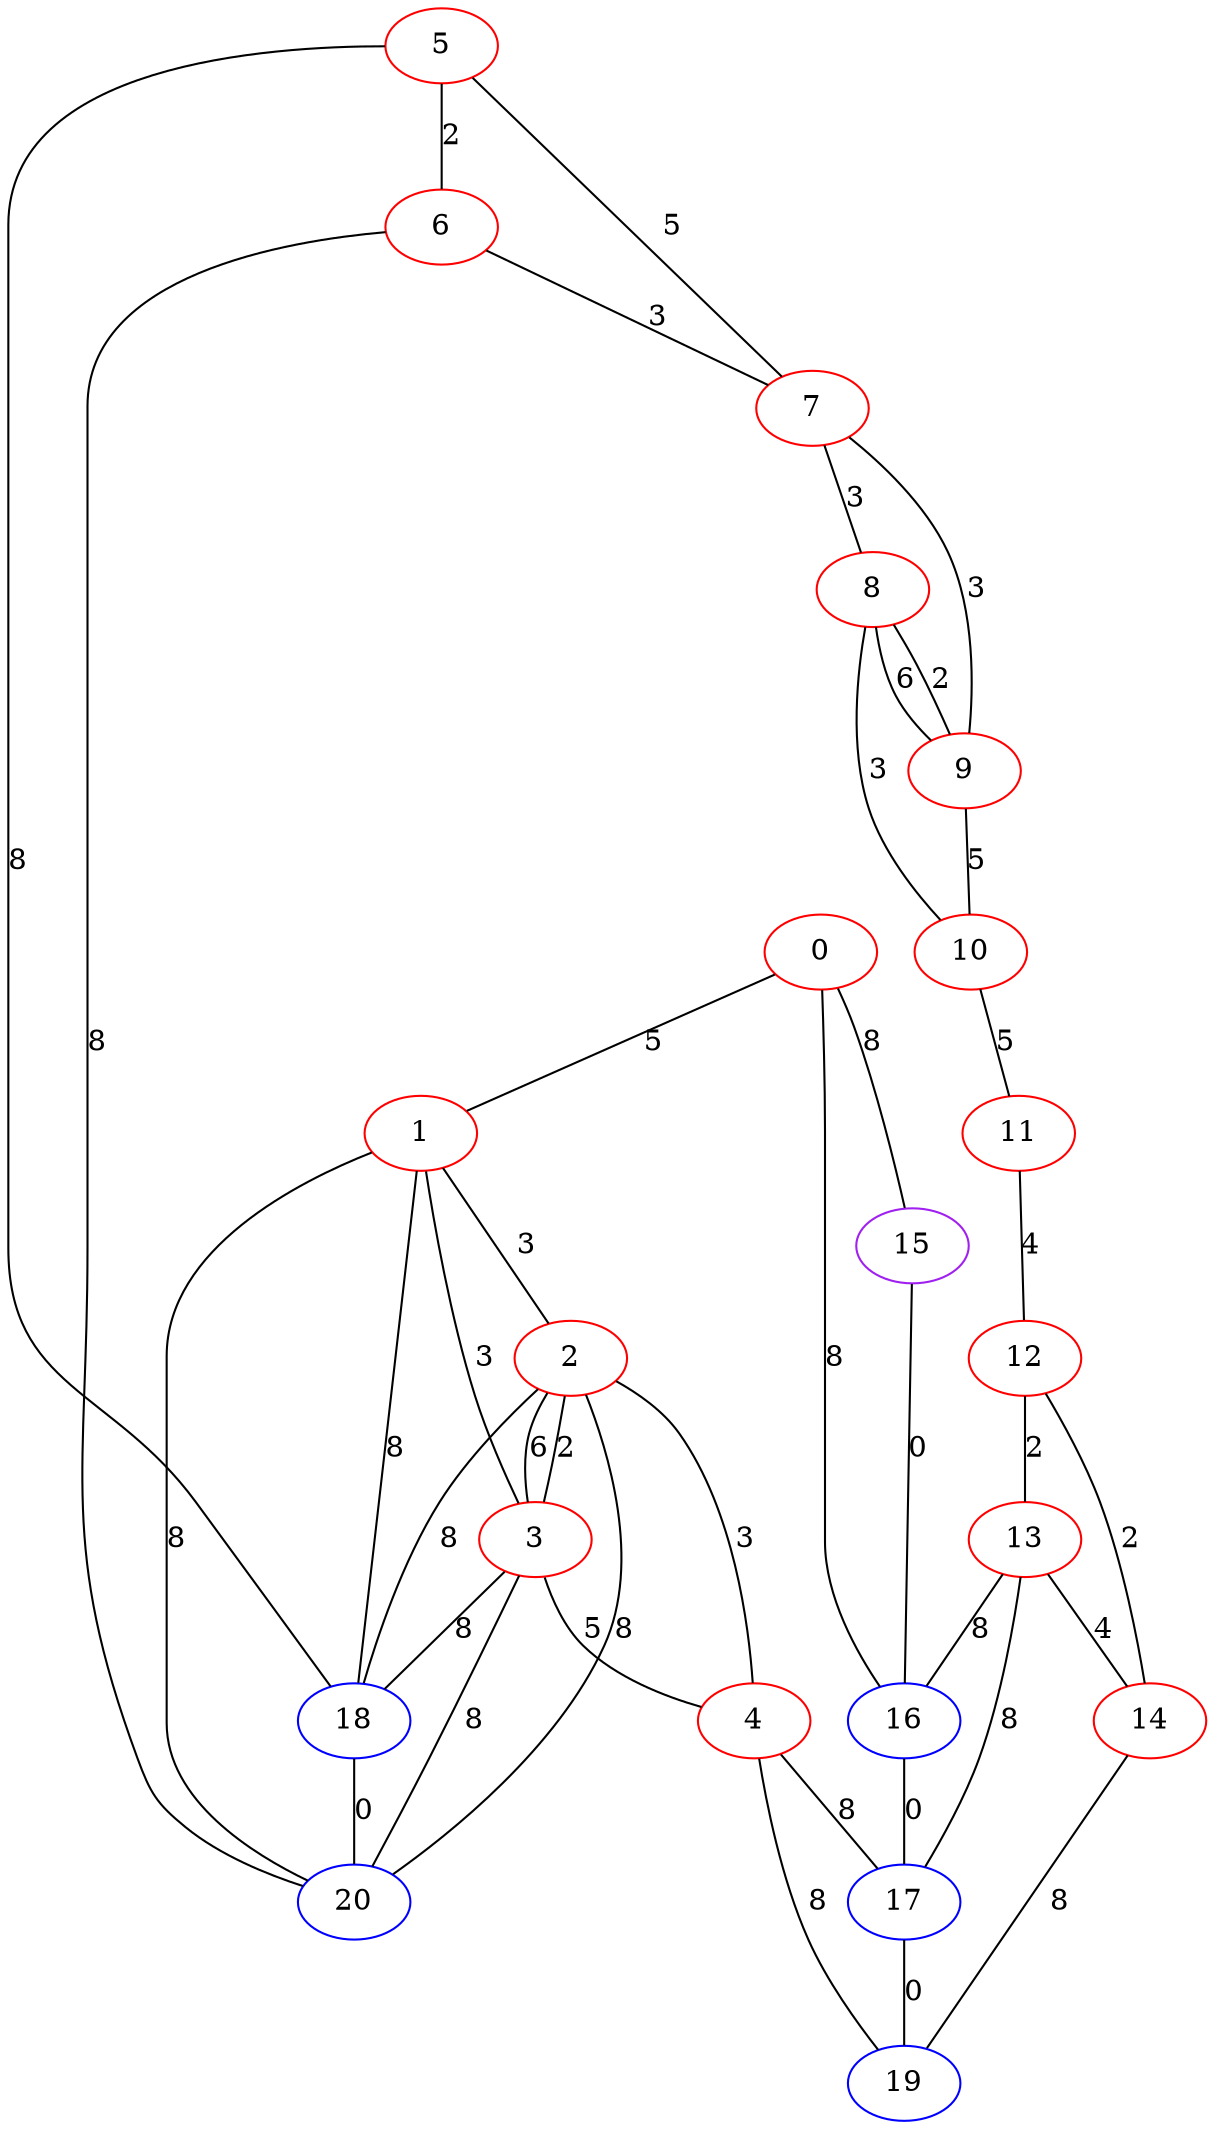 graph "" {
0 [color=red, weight=1];
1 [color=red, weight=1];
2 [color=red, weight=1];
3 [color=red, weight=1];
4 [color=red, weight=1];
5 [color=red, weight=1];
6 [color=red, weight=1];
7 [color=red, weight=1];
8 [color=red, weight=1];
9 [color=red, weight=1];
10 [color=red, weight=1];
11 [color=red, weight=1];
12 [color=red, weight=1];
13 [color=red, weight=1];
14 [color=red, weight=1];
15 [color=purple, weight=4];
16 [color=blue, weight=3];
17 [color=blue, weight=3];
18 [color=blue, weight=3];
19 [color=blue, weight=3];
20 [color=blue, weight=3];
0 -- 16  [key=0, label=8];
0 -- 1  [key=0, label=5];
0 -- 15  [key=0, label=8];
1 -- 2  [key=0, label=3];
1 -- 3  [key=0, label=3];
1 -- 20  [key=0, label=8];
1 -- 18  [key=0, label=8];
2 -- 18  [key=0, label=8];
2 -- 3  [key=0, label=2];
2 -- 3  [key=1, label=6];
2 -- 4  [key=0, label=3];
2 -- 20  [key=0, label=8];
3 -- 4  [key=0, label=5];
3 -- 18  [key=0, label=8];
3 -- 20  [key=0, label=8];
4 -- 19  [key=0, label=8];
4 -- 17  [key=0, label=8];
5 -- 18  [key=0, label=8];
5 -- 6  [key=0, label=2];
5 -- 7  [key=0, label=5];
6 -- 20  [key=0, label=8];
6 -- 7  [key=0, label=3];
7 -- 8  [key=0, label=3];
7 -- 9  [key=0, label=3];
8 -- 9  [key=0, label=6];
8 -- 9  [key=1, label=2];
8 -- 10  [key=0, label=3];
9 -- 10  [key=0, label=5];
10 -- 11  [key=0, label=5];
11 -- 12  [key=0, label=4];
12 -- 13  [key=0, label=2];
12 -- 14  [key=0, label=2];
13 -- 16  [key=0, label=8];
13 -- 17  [key=0, label=8];
13 -- 14  [key=0, label=4];
14 -- 19  [key=0, label=8];
15 -- 16  [key=0, label=0];
16 -- 17  [key=0, label=0];
17 -- 19  [key=0, label=0];
18 -- 20  [key=0, label=0];
}
